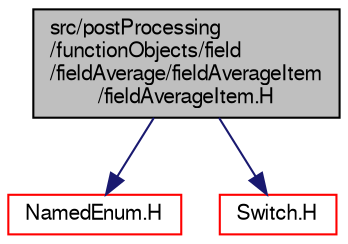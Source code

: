 digraph "src/postProcessing/functionObjects/field/fieldAverage/fieldAverageItem/fieldAverageItem.H"
{
  bgcolor="transparent";
  edge [fontname="FreeSans",fontsize="10",labelfontname="FreeSans",labelfontsize="10"];
  node [fontname="FreeSans",fontsize="10",shape=record];
  Node0 [label="src/postProcessing\l/functionObjects/field\l/fieldAverage/fieldAverageItem\l/fieldAverageItem.H",height=0.2,width=0.4,color="black", fillcolor="grey75", style="filled", fontcolor="black"];
  Node0 -> Node1 [color="midnightblue",fontsize="10",style="solid",fontname="FreeSans"];
  Node1 [label="NamedEnum.H",height=0.2,width=0.4,color="red",URL="$a08783.html"];
  Node0 -> Node58 [color="midnightblue",fontsize="10",style="solid",fontname="FreeSans"];
  Node58 [label="Switch.H",height=0.2,width=0.4,color="red",URL="$a12158.html"];
}

